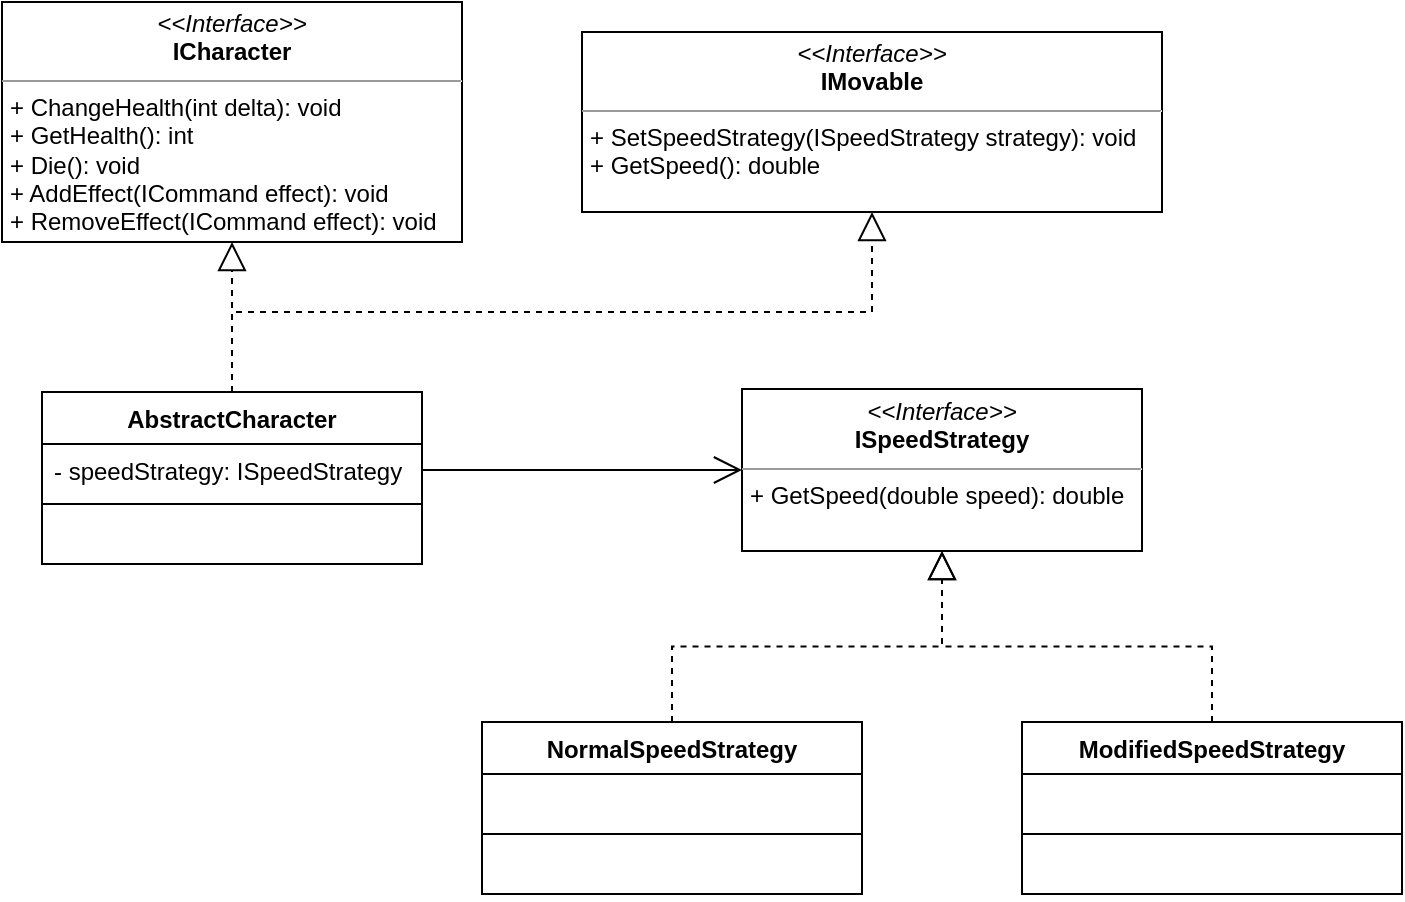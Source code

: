 <mxfile version="20.5.3"><diagram id="SNvV1u3E13Ezm0v5J82A" name="Page-1"><mxGraphModel dx="1038" dy="571" grid="1" gridSize="10" guides="1" tooltips="1" connect="1" arrows="1" fold="1" page="1" pageScale="1" pageWidth="827" pageHeight="1169" math="0" shadow="0"><root><mxCell id="0"/><mxCell id="1" parent="0"/><mxCell id="2-J8ui6yV-0aSMhk2bH6-17" style="edgeStyle=orthogonalEdgeStyle;rounded=0;orthogonalLoop=1;jettySize=auto;html=1;exitX=0.5;exitY=0;exitDx=0;exitDy=0;endArrow=block;endFill=0;startSize=6;endSize=12;dashed=1;" parent="1" source="2-J8ui6yV-0aSMhk2bH6-2" target="2-J8ui6yV-0aSMhk2bH6-7" edge="1"><mxGeometry relative="1" as="geometry"/></mxCell><mxCell id="2-J8ui6yV-0aSMhk2bH6-22" style="edgeStyle=orthogonalEdgeStyle;rounded=0;orthogonalLoop=1;jettySize=auto;html=1;exitX=0.5;exitY=0;exitDx=0;exitDy=0;endArrow=block;endFill=0;startSize=6;endSize=12;dashed=1;" parent="1" source="2-J8ui6yV-0aSMhk2bH6-2" target="2-J8ui6yV-0aSMhk2bH6-21" edge="1"><mxGeometry relative="1" as="geometry"/></mxCell><mxCell id="2-J8ui6yV-0aSMhk2bH6-2" value="AbstractCharacter" style="swimlane;fontStyle=1;align=center;verticalAlign=top;childLayout=stackLayout;horizontal=1;startSize=26;horizontalStack=0;resizeParent=1;resizeParentMax=0;resizeLast=0;collapsible=1;marginBottom=0;" parent="1" vertex="1"><mxGeometry x="70" y="235" width="190" height="86" as="geometry"/></mxCell><mxCell id="2-J8ui6yV-0aSMhk2bH6-3" value="- speedStrategy: ISpeedStrategy" style="text;strokeColor=none;fillColor=none;align=left;verticalAlign=top;spacingLeft=4;spacingRight=4;overflow=hidden;rotatable=0;points=[[0,0.5],[1,0.5]];portConstraint=eastwest;" parent="2-J8ui6yV-0aSMhk2bH6-2" vertex="1"><mxGeometry y="26" width="190" height="26" as="geometry"/></mxCell><mxCell id="2-J8ui6yV-0aSMhk2bH6-4" value="" style="line;strokeWidth=1;fillColor=none;align=left;verticalAlign=middle;spacingTop=-1;spacingLeft=3;spacingRight=3;rotatable=0;labelPosition=right;points=[];portConstraint=eastwest;strokeColor=inherit;" parent="2-J8ui6yV-0aSMhk2bH6-2" vertex="1"><mxGeometry y="52" width="190" height="8" as="geometry"/></mxCell><mxCell id="2-J8ui6yV-0aSMhk2bH6-5" value=" " style="text;strokeColor=none;fillColor=none;align=left;verticalAlign=top;spacingLeft=4;spacingRight=4;overflow=hidden;rotatable=0;points=[[0,0.5],[1,0.5]];portConstraint=eastwest;" parent="2-J8ui6yV-0aSMhk2bH6-2" vertex="1"><mxGeometry y="60" width="190" height="26" as="geometry"/></mxCell><mxCell id="2-J8ui6yV-0aSMhk2bH6-6" value="&lt;p style=&quot;margin:0px;margin-top:4px;text-align:center;&quot;&gt;&lt;i&gt;&amp;lt;&amp;lt;Interface&amp;gt;&amp;gt;&lt;/i&gt;&lt;br&gt;&lt;b&gt;ISpeedStrategy&lt;/b&gt;&lt;/p&gt;&lt;hr size=&quot;1&quot;&gt;&lt;p style=&quot;margin:0px;margin-left:4px;&quot;&gt;&lt;/p&gt;&lt;p style=&quot;margin:0px;margin-left:4px;&quot;&gt;+ GetSpeed(double speed): double&lt;br&gt;&lt;br&gt;&lt;/p&gt;" style="verticalAlign=top;align=left;overflow=fill;fontSize=12;fontFamily=Helvetica;html=1;" parent="1" vertex="1"><mxGeometry x="420" y="233.5" width="200" height="81" as="geometry"/></mxCell><mxCell id="2-J8ui6yV-0aSMhk2bH6-7" value="&lt;p style=&quot;margin:0px;margin-top:4px;text-align:center;&quot;&gt;&lt;i&gt;&amp;lt;&amp;lt;Interface&amp;gt;&amp;gt;&lt;/i&gt;&lt;br&gt;&lt;b&gt;ICharacter&lt;/b&gt;&lt;/p&gt;&lt;hr size=&quot;1&quot;&gt;&lt;p style=&quot;margin:0px;margin-left:4px;&quot;&gt;&lt;/p&gt;&lt;p style=&quot;margin:0px;margin-left:4px;&quot;&gt;+&amp;nbsp;&lt;span style=&quot;background-color: initial;&quot;&gt;ChangeHealth(int delta): void&lt;/span&gt;&lt;/p&gt;&lt;p style=&quot;margin:0px;margin-left:4px;&quot;&gt;+ GetHealth(): int&lt;/p&gt;&lt;p style=&quot;margin:0px;margin-left:4px;&quot;&gt;+ Die(): void&lt;/p&gt;&lt;p style=&quot;margin:0px;margin-left:4px;&quot;&gt;+ AddEffect(ICommand effect): void&lt;/p&gt;&lt;p style=&quot;margin:0px;margin-left:4px;&quot;&gt;+ RemoveEffect(ICommand effect): void&lt;/p&gt;&lt;p style=&quot;margin:0px;margin-left:4px;&quot;&gt;&lt;br&gt;&lt;/p&gt;" style="verticalAlign=top;align=left;overflow=fill;fontSize=12;fontFamily=Helvetica;html=1;" parent="1" vertex="1"><mxGeometry x="50" y="40" width="230" height="120" as="geometry"/></mxCell><mxCell id="2-J8ui6yV-0aSMhk2bH6-18" style="edgeStyle=orthogonalEdgeStyle;rounded=0;orthogonalLoop=1;jettySize=auto;html=1;exitX=0.5;exitY=0;exitDx=0;exitDy=0;dashed=1;endArrow=block;endFill=0;startSize=6;endSize=12;" parent="1" source="2-J8ui6yV-0aSMhk2bH6-9" target="2-J8ui6yV-0aSMhk2bH6-6" edge="1"><mxGeometry relative="1" as="geometry"/></mxCell><mxCell id="2-J8ui6yV-0aSMhk2bH6-9" value="NormalSpeedStrategy" style="swimlane;fontStyle=1;align=center;verticalAlign=top;childLayout=stackLayout;horizontal=1;startSize=26;horizontalStack=0;resizeParent=1;resizeParentMax=0;resizeLast=0;collapsible=1;marginBottom=0;" parent="1" vertex="1"><mxGeometry x="290" y="400" width="190" height="86" as="geometry"/></mxCell><mxCell id="2-J8ui6yV-0aSMhk2bH6-10" value=" " style="text;strokeColor=none;fillColor=none;align=left;verticalAlign=top;spacingLeft=4;spacingRight=4;overflow=hidden;rotatable=0;points=[[0,0.5],[1,0.5]];portConstraint=eastwest;" parent="2-J8ui6yV-0aSMhk2bH6-9" vertex="1"><mxGeometry y="26" width="190" height="26" as="geometry"/></mxCell><mxCell id="2-J8ui6yV-0aSMhk2bH6-11" value="" style="line;strokeWidth=1;fillColor=none;align=left;verticalAlign=middle;spacingTop=-1;spacingLeft=3;spacingRight=3;rotatable=0;labelPosition=right;points=[];portConstraint=eastwest;strokeColor=inherit;" parent="2-J8ui6yV-0aSMhk2bH6-9" vertex="1"><mxGeometry y="52" width="190" height="8" as="geometry"/></mxCell><mxCell id="2-J8ui6yV-0aSMhk2bH6-12" value=" " style="text;strokeColor=none;fillColor=none;align=left;verticalAlign=top;spacingLeft=4;spacingRight=4;overflow=hidden;rotatable=0;points=[[0,0.5],[1,0.5]];portConstraint=eastwest;" parent="2-J8ui6yV-0aSMhk2bH6-9" vertex="1"><mxGeometry y="60" width="190" height="26" as="geometry"/></mxCell><mxCell id="2-J8ui6yV-0aSMhk2bH6-19" style="edgeStyle=orthogonalEdgeStyle;rounded=0;orthogonalLoop=1;jettySize=auto;html=1;exitX=0.5;exitY=0;exitDx=0;exitDy=0;dashed=1;endArrow=block;endFill=0;startSize=6;endSize=12;" parent="1" source="2-J8ui6yV-0aSMhk2bH6-13" target="2-J8ui6yV-0aSMhk2bH6-6" edge="1"><mxGeometry relative="1" as="geometry"/></mxCell><mxCell id="2-J8ui6yV-0aSMhk2bH6-13" value="ModifiedSpeedStrategy" style="swimlane;fontStyle=1;align=center;verticalAlign=top;childLayout=stackLayout;horizontal=1;startSize=26;horizontalStack=0;resizeParent=1;resizeParentMax=0;resizeLast=0;collapsible=1;marginBottom=0;" parent="1" vertex="1"><mxGeometry x="560" y="400" width="190" height="86" as="geometry"/></mxCell><mxCell id="2-J8ui6yV-0aSMhk2bH6-14" value=" " style="text;strokeColor=none;fillColor=none;align=left;verticalAlign=top;spacingLeft=4;spacingRight=4;overflow=hidden;rotatable=0;points=[[0,0.5],[1,0.5]];portConstraint=eastwest;" parent="2-J8ui6yV-0aSMhk2bH6-13" vertex="1"><mxGeometry y="26" width="190" height="26" as="geometry"/></mxCell><mxCell id="2-J8ui6yV-0aSMhk2bH6-15" value="" style="line;strokeWidth=1;fillColor=none;align=left;verticalAlign=middle;spacingTop=-1;spacingLeft=3;spacingRight=3;rotatable=0;labelPosition=right;points=[];portConstraint=eastwest;strokeColor=inherit;" parent="2-J8ui6yV-0aSMhk2bH6-13" vertex="1"><mxGeometry y="52" width="190" height="8" as="geometry"/></mxCell><mxCell id="2-J8ui6yV-0aSMhk2bH6-16" value=" " style="text;strokeColor=none;fillColor=none;align=left;verticalAlign=top;spacingLeft=4;spacingRight=4;overflow=hidden;rotatable=0;points=[[0,0.5],[1,0.5]];portConstraint=eastwest;" parent="2-J8ui6yV-0aSMhk2bH6-13" vertex="1"><mxGeometry y="60" width="190" height="26" as="geometry"/></mxCell><mxCell id="2-J8ui6yV-0aSMhk2bH6-20" style="edgeStyle=orthogonalEdgeStyle;rounded=0;orthogonalLoop=1;jettySize=auto;html=1;exitX=1;exitY=0.5;exitDx=0;exitDy=0;endArrow=open;endFill=0;startSize=6;endSize=12;" parent="1" source="2-J8ui6yV-0aSMhk2bH6-3" target="2-J8ui6yV-0aSMhk2bH6-6" edge="1"><mxGeometry relative="1" as="geometry"/></mxCell><mxCell id="2-J8ui6yV-0aSMhk2bH6-21" value="&lt;p style=&quot;margin:0px;margin-top:4px;text-align:center;&quot;&gt;&lt;i&gt;&amp;lt;&amp;lt;Interface&amp;gt;&amp;gt;&lt;/i&gt;&lt;br&gt;&lt;b&gt;IMovable&lt;/b&gt;&lt;/p&gt;&lt;hr size=&quot;1&quot;&gt;&lt;p style=&quot;margin:0px;margin-left:4px;&quot;&gt;&lt;/p&gt;&lt;p style=&quot;margin:0px;margin-left:4px;&quot;&gt;&lt;span style=&quot;background-color: initial;&quot;&gt;+ SetSpeedStrategy(ISpeedStrategy strategy): void&lt;/span&gt;&lt;/p&gt;&lt;p style=&quot;margin:0px;margin-left:4px;&quot;&gt;+ GetSpeed(): double&lt;/p&gt;&lt;p style=&quot;margin:0px;margin-left:4px;&quot;&gt;&lt;br&gt;&lt;/p&gt;" style="verticalAlign=top;align=left;overflow=fill;fontSize=12;fontFamily=Helvetica;html=1;" parent="1" vertex="1"><mxGeometry x="340" y="55" width="290" height="90" as="geometry"/></mxCell></root></mxGraphModel></diagram></mxfile>